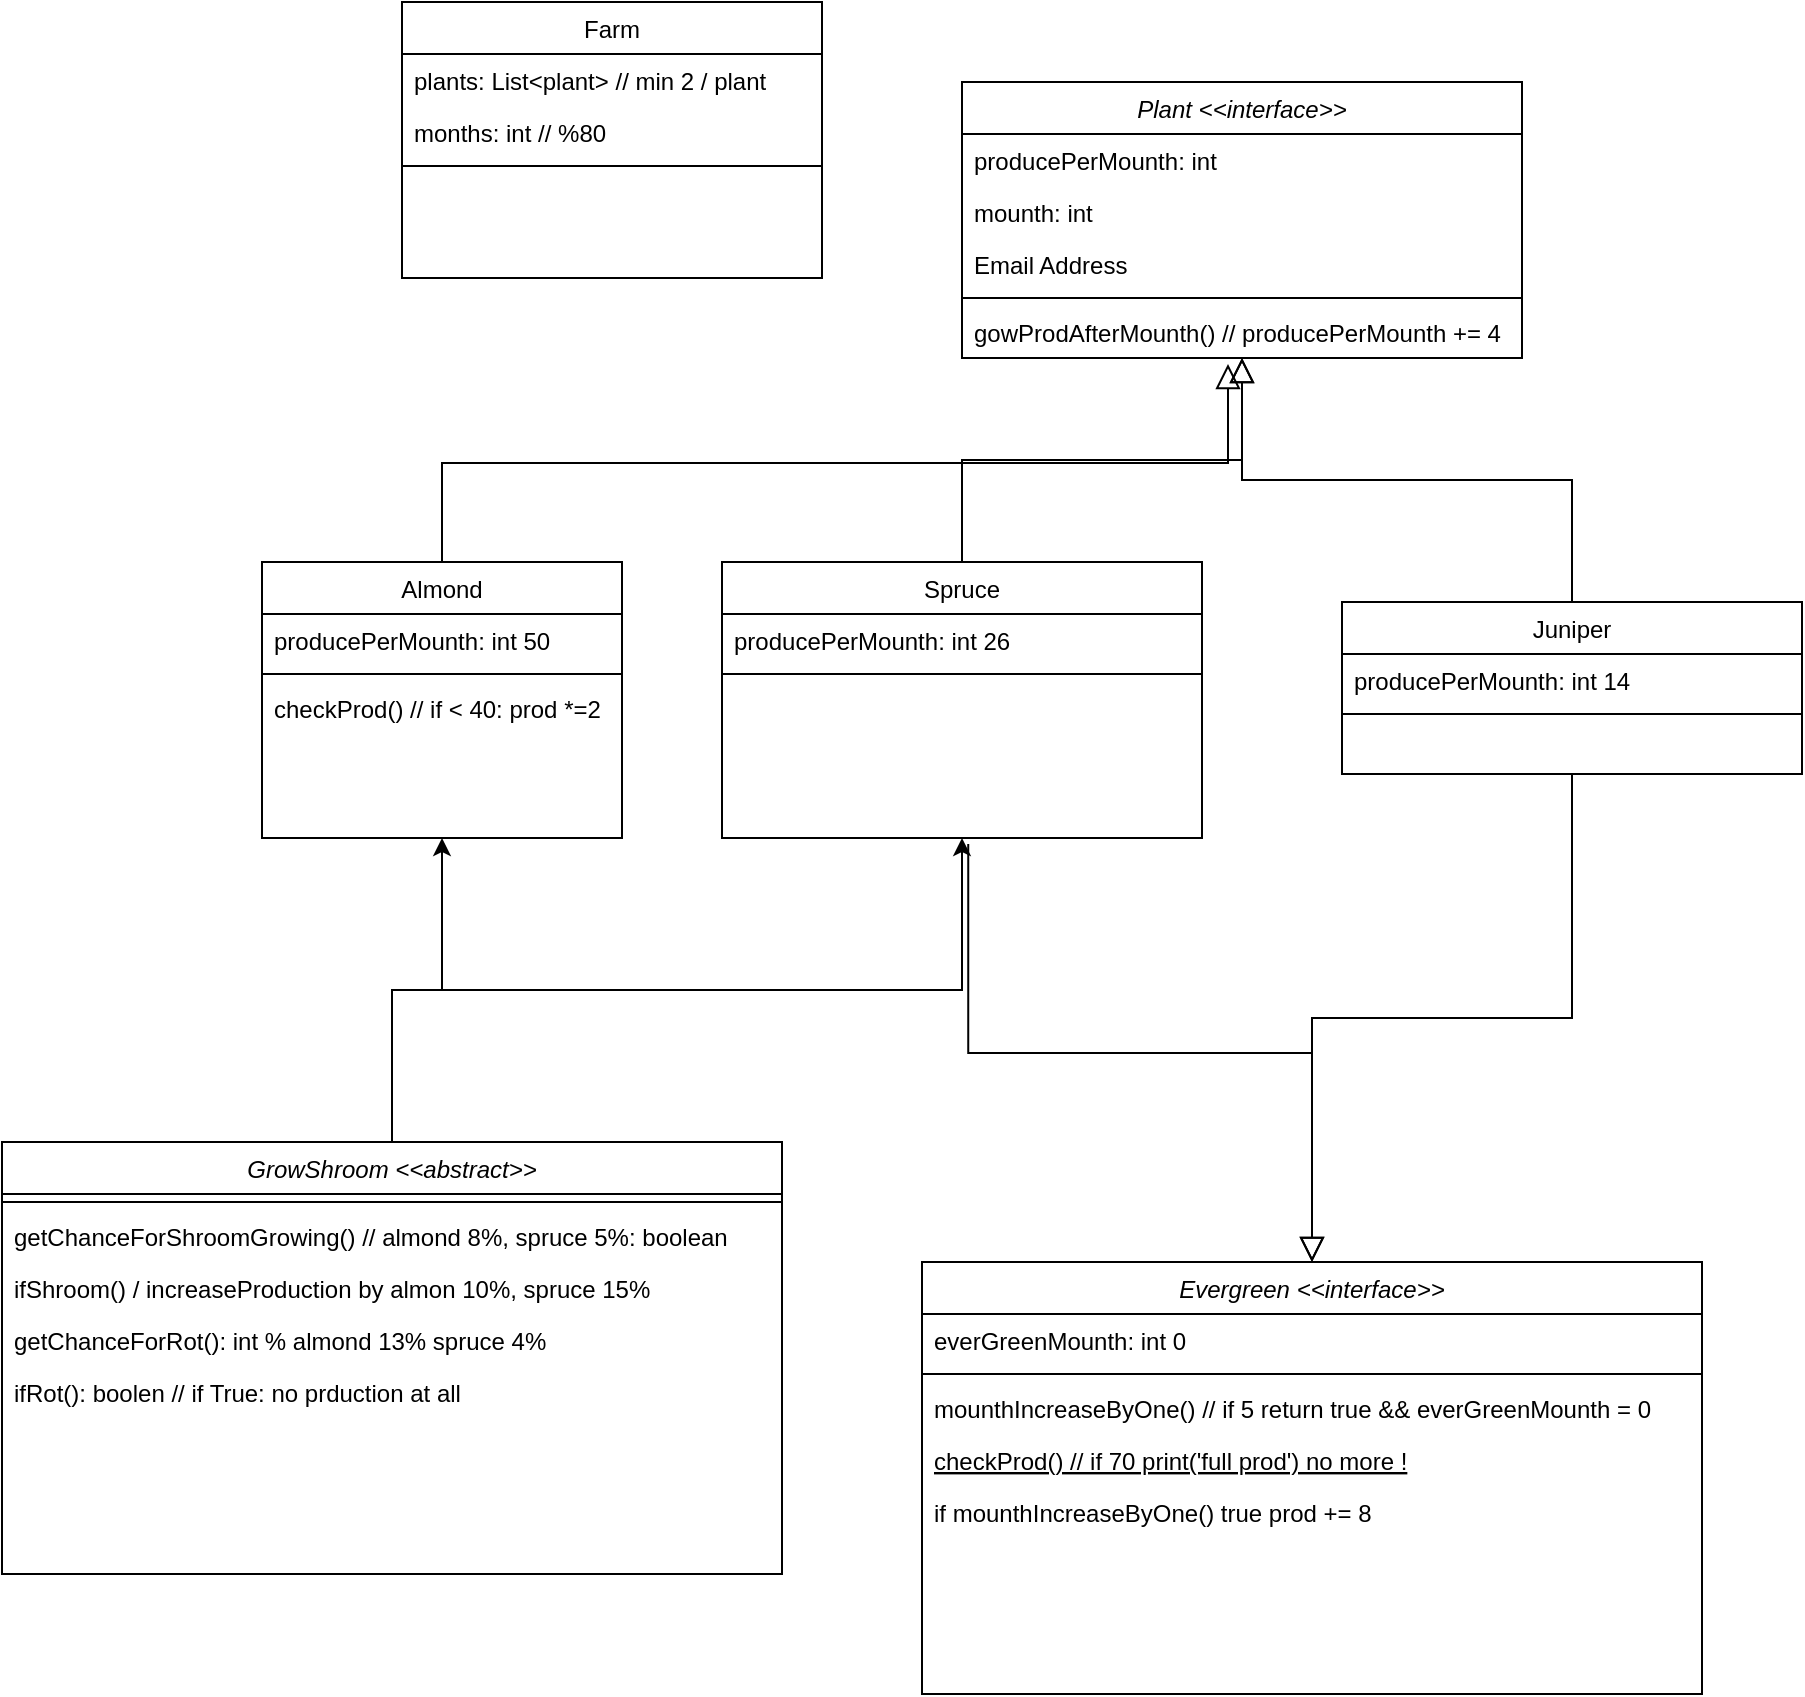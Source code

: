 <mxfile version="13.9.2" type="device"><diagram id="C5RBs43oDa-KdzZeNtuy" name="Page-1"><mxGraphModel dx="1967" dy="623" grid="1" gridSize="10" guides="1" tooltips="1" connect="1" arrows="1" fold="1" page="1" pageScale="1" pageWidth="827" pageHeight="1169" math="0" shadow="0"><root><mxCell id="WIyWlLk6GJQsqaUBKTNV-0"/><mxCell id="WIyWlLk6GJQsqaUBKTNV-1" parent="WIyWlLk6GJQsqaUBKTNV-0"/><mxCell id="zkfFHV4jXpPFQw0GAbJ--0" value="Plant &lt;&lt;interface&gt;&gt;" style="swimlane;fontStyle=2;align=center;verticalAlign=top;childLayout=stackLayout;horizontal=1;startSize=26;horizontalStack=0;resizeParent=1;resizeLast=0;collapsible=1;marginBottom=0;rounded=0;shadow=0;strokeWidth=1;" parent="WIyWlLk6GJQsqaUBKTNV-1" vertex="1"><mxGeometry x="250" y="120" width="280" height="138" as="geometry"><mxRectangle x="230" y="140" width="160" height="26" as="alternateBounds"/></mxGeometry></mxCell><mxCell id="zkfFHV4jXpPFQw0GAbJ--1" value="producePerMounth: int" style="text;align=left;verticalAlign=top;spacingLeft=4;spacingRight=4;overflow=hidden;rotatable=0;points=[[0,0.5],[1,0.5]];portConstraint=eastwest;" parent="zkfFHV4jXpPFQw0GAbJ--0" vertex="1"><mxGeometry y="26" width="280" height="26" as="geometry"/></mxCell><mxCell id="zkfFHV4jXpPFQw0GAbJ--2" value="mounth: int" style="text;align=left;verticalAlign=top;spacingLeft=4;spacingRight=4;overflow=hidden;rotatable=0;points=[[0,0.5],[1,0.5]];portConstraint=eastwest;rounded=0;shadow=0;html=0;" parent="zkfFHV4jXpPFQw0GAbJ--0" vertex="1"><mxGeometry y="52" width="280" height="26" as="geometry"/></mxCell><mxCell id="zkfFHV4jXpPFQw0GAbJ--3" value="Email Address" style="text;align=left;verticalAlign=top;spacingLeft=4;spacingRight=4;overflow=hidden;rotatable=0;points=[[0,0.5],[1,0.5]];portConstraint=eastwest;rounded=0;shadow=0;html=0;" parent="zkfFHV4jXpPFQw0GAbJ--0" vertex="1"><mxGeometry y="78" width="280" height="26" as="geometry"/></mxCell><mxCell id="zkfFHV4jXpPFQw0GAbJ--4" value="" style="line;html=1;strokeWidth=1;align=left;verticalAlign=middle;spacingTop=-1;spacingLeft=3;spacingRight=3;rotatable=0;labelPosition=right;points=[];portConstraint=eastwest;" parent="zkfFHV4jXpPFQw0GAbJ--0" vertex="1"><mxGeometry y="104" width="280" height="8" as="geometry"/></mxCell><mxCell id="zkfFHV4jXpPFQw0GAbJ--5" value="gowProdAfterMounth() // producePerMounth += 4" style="text;align=left;verticalAlign=top;spacingLeft=4;spacingRight=4;overflow=hidden;rotatable=0;points=[[0,0.5],[1,0.5]];portConstraint=eastwest;" parent="zkfFHV4jXpPFQw0GAbJ--0" vertex="1"><mxGeometry y="112" width="280" height="26" as="geometry"/></mxCell><mxCell id="zkfFHV4jXpPFQw0GAbJ--6" value="Spruce" style="swimlane;fontStyle=0;align=center;verticalAlign=top;childLayout=stackLayout;horizontal=1;startSize=26;horizontalStack=0;resizeParent=1;resizeLast=0;collapsible=1;marginBottom=0;rounded=0;shadow=0;strokeWidth=1;" parent="WIyWlLk6GJQsqaUBKTNV-1" vertex="1"><mxGeometry x="130" y="360" width="240" height="138" as="geometry"><mxRectangle x="130" y="380" width="160" height="26" as="alternateBounds"/></mxGeometry></mxCell><mxCell id="zkfFHV4jXpPFQw0GAbJ--7" value="producePerMounth: int 26" style="text;align=left;verticalAlign=top;spacingLeft=4;spacingRight=4;overflow=hidden;rotatable=0;points=[[0,0.5],[1,0.5]];portConstraint=eastwest;" parent="zkfFHV4jXpPFQw0GAbJ--6" vertex="1"><mxGeometry y="26" width="240" height="26" as="geometry"/></mxCell><mxCell id="zkfFHV4jXpPFQw0GAbJ--9" value="" style="line;html=1;strokeWidth=1;align=left;verticalAlign=middle;spacingTop=-1;spacingLeft=3;spacingRight=3;rotatable=0;labelPosition=right;points=[];portConstraint=eastwest;" parent="zkfFHV4jXpPFQw0GAbJ--6" vertex="1"><mxGeometry y="52" width="240" height="8" as="geometry"/></mxCell><mxCell id="zkfFHV4jXpPFQw0GAbJ--12" value="" style="endArrow=block;endSize=10;endFill=0;shadow=0;strokeWidth=1;rounded=0;edgeStyle=elbowEdgeStyle;elbow=vertical;" parent="WIyWlLk6GJQsqaUBKTNV-1" source="zkfFHV4jXpPFQw0GAbJ--6" target="zkfFHV4jXpPFQw0GAbJ--0" edge="1"><mxGeometry width="160" relative="1" as="geometry"><mxPoint x="200" y="203" as="sourcePoint"/><mxPoint x="200" y="203" as="targetPoint"/></mxGeometry></mxCell><mxCell id="zkfFHV4jXpPFQw0GAbJ--13" value="Juniper" style="swimlane;fontStyle=0;align=center;verticalAlign=top;childLayout=stackLayout;horizontal=1;startSize=26;horizontalStack=0;resizeParent=1;resizeLast=0;collapsible=1;marginBottom=0;rounded=0;shadow=0;strokeWidth=1;" parent="WIyWlLk6GJQsqaUBKTNV-1" vertex="1"><mxGeometry x="440" y="380" width="230" height="86" as="geometry"><mxRectangle x="340" y="380" width="170" height="26" as="alternateBounds"/></mxGeometry></mxCell><mxCell id="zkfFHV4jXpPFQw0GAbJ--14" value="producePerMounth: int 14" style="text;align=left;verticalAlign=top;spacingLeft=4;spacingRight=4;overflow=hidden;rotatable=0;points=[[0,0.5],[1,0.5]];portConstraint=eastwest;" parent="zkfFHV4jXpPFQw0GAbJ--13" vertex="1"><mxGeometry y="26" width="230" height="26" as="geometry"/></mxCell><mxCell id="zkfFHV4jXpPFQw0GAbJ--15" value="" style="line;html=1;strokeWidth=1;align=left;verticalAlign=middle;spacingTop=-1;spacingLeft=3;spacingRight=3;rotatable=0;labelPosition=right;points=[];portConstraint=eastwest;" parent="zkfFHV4jXpPFQw0GAbJ--13" vertex="1"><mxGeometry y="52" width="230" height="8" as="geometry"/></mxCell><mxCell id="zkfFHV4jXpPFQw0GAbJ--16" value="" style="endArrow=block;endSize=10;endFill=0;shadow=0;strokeWidth=1;rounded=0;edgeStyle=elbowEdgeStyle;elbow=vertical;" parent="WIyWlLk6GJQsqaUBKTNV-1" source="zkfFHV4jXpPFQw0GAbJ--13" target="zkfFHV4jXpPFQw0GAbJ--0" edge="1"><mxGeometry width="160" relative="1" as="geometry"><mxPoint x="210" y="373" as="sourcePoint"/><mxPoint x="310" y="271" as="targetPoint"/></mxGeometry></mxCell><mxCell id="nt-5Gc8fEkKx5q7nC71j-0" value="Farm" style="swimlane;fontStyle=0;align=center;verticalAlign=top;childLayout=stackLayout;horizontal=1;startSize=26;horizontalStack=0;resizeParent=1;resizeLast=0;collapsible=1;marginBottom=0;rounded=0;shadow=0;strokeWidth=1;" vertex="1" parent="WIyWlLk6GJQsqaUBKTNV-1"><mxGeometry x="-30" y="80" width="210" height="138" as="geometry"><mxRectangle x="230" y="140" width="160" height="26" as="alternateBounds"/></mxGeometry></mxCell><mxCell id="nt-5Gc8fEkKx5q7nC71j-1" value="plants: List&lt;plant&gt; // min 2 / plant" style="text;align=left;verticalAlign=top;spacingLeft=4;spacingRight=4;overflow=hidden;rotatable=0;points=[[0,0.5],[1,0.5]];portConstraint=eastwest;" vertex="1" parent="nt-5Gc8fEkKx5q7nC71j-0"><mxGeometry y="26" width="210" height="26" as="geometry"/></mxCell><mxCell id="nt-5Gc8fEkKx5q7nC71j-42" value="months: int // %80" style="text;align=left;verticalAlign=top;spacingLeft=4;spacingRight=4;overflow=hidden;rotatable=0;points=[[0,0.5],[1,0.5]];portConstraint=eastwest;" vertex="1" parent="nt-5Gc8fEkKx5q7nC71j-0"><mxGeometry y="52" width="210" height="26" as="geometry"/></mxCell><mxCell id="nt-5Gc8fEkKx5q7nC71j-4" value="" style="line;html=1;strokeWidth=1;align=left;verticalAlign=middle;spacingTop=-1;spacingLeft=3;spacingRight=3;rotatable=0;labelPosition=right;points=[];portConstraint=eastwest;" vertex="1" parent="nt-5Gc8fEkKx5q7nC71j-0"><mxGeometry y="78" width="210" height="8" as="geometry"/></mxCell><mxCell id="nt-5Gc8fEkKx5q7nC71j-6" value="Almond" style="swimlane;fontStyle=0;align=center;verticalAlign=top;childLayout=stackLayout;horizontal=1;startSize=26;horizontalStack=0;resizeParent=1;resizeLast=0;collapsible=1;marginBottom=0;rounded=0;shadow=0;strokeWidth=1;" vertex="1" parent="WIyWlLk6GJQsqaUBKTNV-1"><mxGeometry x="-100" y="360" width="180" height="138" as="geometry"><mxRectangle x="130" y="380" width="160" height="26" as="alternateBounds"/></mxGeometry></mxCell><mxCell id="nt-5Gc8fEkKx5q7nC71j-7" value="producePerMounth: int 50" style="text;align=left;verticalAlign=top;spacingLeft=4;spacingRight=4;overflow=hidden;rotatable=0;points=[[0,0.5],[1,0.5]];portConstraint=eastwest;" vertex="1" parent="nt-5Gc8fEkKx5q7nC71j-6"><mxGeometry y="26" width="180" height="26" as="geometry"/></mxCell><mxCell id="nt-5Gc8fEkKx5q7nC71j-9" value="" style="line;html=1;strokeWidth=1;align=left;verticalAlign=middle;spacingTop=-1;spacingLeft=3;spacingRight=3;rotatable=0;labelPosition=right;points=[];portConstraint=eastwest;" vertex="1" parent="nt-5Gc8fEkKx5q7nC71j-6"><mxGeometry y="52" width="180" height="8" as="geometry"/></mxCell><mxCell id="nt-5Gc8fEkKx5q7nC71j-31" value="checkProd() // if &lt; 40: prod *=2" style="text;align=left;verticalAlign=top;spacingLeft=4;spacingRight=4;overflow=hidden;rotatable=0;points=[[0,0.5],[1,0.5]];portConstraint=eastwest;" vertex="1" parent="nt-5Gc8fEkKx5q7nC71j-6"><mxGeometry y="60" width="180" height="26" as="geometry"/></mxCell><mxCell id="nt-5Gc8fEkKx5q7nC71j-12" value="" style="endArrow=block;endSize=10;endFill=0;shadow=0;strokeWidth=1;rounded=0;edgeStyle=elbowEdgeStyle;elbow=vertical;entryX=0.475;entryY=1.115;entryDx=0;entryDy=0;entryPerimeter=0;" edge="1" parent="WIyWlLk6GJQsqaUBKTNV-1" source="nt-5Gc8fEkKx5q7nC71j-6" target="zkfFHV4jXpPFQw0GAbJ--5"><mxGeometry width="160" relative="1" as="geometry"><mxPoint x="210" y="370" as="sourcePoint"/><mxPoint x="310" y="268" as="targetPoint"/></mxGeometry></mxCell><mxCell id="nt-5Gc8fEkKx5q7nC71j-13" value="Evergreen &lt;&lt;interface&gt;&gt;" style="swimlane;fontStyle=2;align=center;verticalAlign=top;childLayout=stackLayout;horizontal=1;startSize=26;horizontalStack=0;resizeParent=1;resizeLast=0;collapsible=1;marginBottom=0;rounded=0;shadow=0;strokeWidth=1;" vertex="1" parent="WIyWlLk6GJQsqaUBKTNV-1"><mxGeometry x="230" y="710" width="390" height="216" as="geometry"><mxRectangle x="550" y="140" width="160" height="26" as="alternateBounds"/></mxGeometry></mxCell><mxCell id="nt-5Gc8fEkKx5q7nC71j-14" value="everGreenMounth: int 0" style="text;align=left;verticalAlign=top;spacingLeft=4;spacingRight=4;overflow=hidden;rotatable=0;points=[[0,0.5],[1,0.5]];portConstraint=eastwest;" vertex="1" parent="nt-5Gc8fEkKx5q7nC71j-13"><mxGeometry y="26" width="390" height="26" as="geometry"/></mxCell><mxCell id="nt-5Gc8fEkKx5q7nC71j-19" value="" style="line;html=1;strokeWidth=1;align=left;verticalAlign=middle;spacingTop=-1;spacingLeft=3;spacingRight=3;rotatable=0;labelPosition=right;points=[];portConstraint=eastwest;" vertex="1" parent="nt-5Gc8fEkKx5q7nC71j-13"><mxGeometry y="52" width="390" height="8" as="geometry"/></mxCell><mxCell id="nt-5Gc8fEkKx5q7nC71j-20" value="mounthIncreaseByOne() // if 5 return true &amp;&amp; everGreenMounth = 0&#10;" style="text;align=left;verticalAlign=top;spacingLeft=4;spacingRight=4;overflow=hidden;rotatable=0;points=[[0,0.5],[1,0.5]];portConstraint=eastwest;" vertex="1" parent="nt-5Gc8fEkKx5q7nC71j-13"><mxGeometry y="60" width="390" height="26" as="geometry"/></mxCell><mxCell id="nt-5Gc8fEkKx5q7nC71j-30" value="checkProd() // if 70 print('full prod') no more !" style="text;align=left;verticalAlign=top;spacingLeft=4;spacingRight=4;overflow=hidden;rotatable=0;points=[[0,0.5],[1,0.5]];portConstraint=eastwest;fontStyle=4" vertex="1" parent="nt-5Gc8fEkKx5q7nC71j-13"><mxGeometry y="86" width="390" height="26" as="geometry"/></mxCell><mxCell id="nt-5Gc8fEkKx5q7nC71j-29" value="if mounthIncreaseByOne() true prod += 8" style="text;align=left;verticalAlign=top;spacingLeft=4;spacingRight=4;overflow=hidden;rotatable=0;points=[[0,0.5],[1,0.5]];portConstraint=eastwest;" vertex="1" parent="nt-5Gc8fEkKx5q7nC71j-13"><mxGeometry y="112" width="390" height="26" as="geometry"/></mxCell><mxCell id="nt-5Gc8fEkKx5q7nC71j-22" value="" style="endArrow=block;endSize=10;endFill=0;shadow=0;strokeWidth=1;rounded=0;edgeStyle=elbowEdgeStyle;elbow=vertical;exitX=0.5;exitY=1;exitDx=0;exitDy=0;" edge="1" parent="WIyWlLk6GJQsqaUBKTNV-1" source="zkfFHV4jXpPFQw0GAbJ--13" target="nt-5Gc8fEkKx5q7nC71j-13"><mxGeometry width="160" relative="1" as="geometry"><mxPoint x="400" y="430" as="sourcePoint"/><mxPoint x="410" y="660" as="targetPoint"/></mxGeometry></mxCell><mxCell id="nt-5Gc8fEkKx5q7nC71j-23" value="" style="endArrow=block;endSize=10;endFill=0;shadow=0;strokeWidth=1;rounded=0;edgeStyle=elbowEdgeStyle;elbow=vertical;entryX=0.5;entryY=0;entryDx=0;entryDy=0;exitX=0.513;exitY=1.115;exitDx=0;exitDy=0;exitPerimeter=0;" edge="1" parent="WIyWlLk6GJQsqaUBKTNV-1" target="nt-5Gc8fEkKx5q7nC71j-13"><mxGeometry width="160" relative="1" as="geometry"><mxPoint x="253.12" y="500.99" as="sourcePoint"/><mxPoint x="393" y="280.99" as="targetPoint"/></mxGeometry></mxCell><mxCell id="nt-5Gc8fEkKx5q7nC71j-43" style="edgeStyle=orthogonalEdgeStyle;rounded=0;orthogonalLoop=1;jettySize=auto;html=1;entryX=0.5;entryY=1;entryDx=0;entryDy=0;" edge="1" parent="WIyWlLk6GJQsqaUBKTNV-1" source="nt-5Gc8fEkKx5q7nC71j-32" target="nt-5Gc8fEkKx5q7nC71j-6"><mxGeometry relative="1" as="geometry"/></mxCell><mxCell id="nt-5Gc8fEkKx5q7nC71j-44" style="edgeStyle=orthogonalEdgeStyle;rounded=0;orthogonalLoop=1;jettySize=auto;html=1;entryX=0.5;entryY=1;entryDx=0;entryDy=0;" edge="1" parent="WIyWlLk6GJQsqaUBKTNV-1" source="nt-5Gc8fEkKx5q7nC71j-32" target="zkfFHV4jXpPFQw0GAbJ--6"><mxGeometry relative="1" as="geometry"/></mxCell><mxCell id="nt-5Gc8fEkKx5q7nC71j-32" value="GrowShroom &lt;&lt;abstract&gt;&gt;" style="swimlane;fontStyle=2;align=center;verticalAlign=top;childLayout=stackLayout;horizontal=1;startSize=26;horizontalStack=0;resizeParent=1;resizeLast=0;collapsible=1;marginBottom=0;rounded=0;shadow=0;strokeWidth=1;" vertex="1" parent="WIyWlLk6GJQsqaUBKTNV-1"><mxGeometry x="-230" y="650" width="390" height="216" as="geometry"><mxRectangle x="550" y="140" width="160" height="26" as="alternateBounds"/></mxGeometry></mxCell><mxCell id="nt-5Gc8fEkKx5q7nC71j-34" value="" style="line;html=1;strokeWidth=1;align=left;verticalAlign=middle;spacingTop=-1;spacingLeft=3;spacingRight=3;rotatable=0;labelPosition=right;points=[];portConstraint=eastwest;" vertex="1" parent="nt-5Gc8fEkKx5q7nC71j-32"><mxGeometry y="26" width="390" height="8" as="geometry"/></mxCell><mxCell id="nt-5Gc8fEkKx5q7nC71j-35" value="getChanceForShroomGrowing() // almond 8%, spruce 5%: boolean" style="text;align=left;verticalAlign=top;spacingLeft=4;spacingRight=4;overflow=hidden;rotatable=0;points=[[0,0.5],[1,0.5]];portConstraint=eastwest;" vertex="1" parent="nt-5Gc8fEkKx5q7nC71j-32"><mxGeometry y="34" width="390" height="26" as="geometry"/></mxCell><mxCell id="nt-5Gc8fEkKx5q7nC71j-38" value="ifShroom() / increaseProduction by almon 10%, spruce 15%" style="text;align=left;verticalAlign=top;spacingLeft=4;spacingRight=4;overflow=hidden;rotatable=0;points=[[0,0.5],[1,0.5]];portConstraint=eastwest;" vertex="1" parent="nt-5Gc8fEkKx5q7nC71j-32"><mxGeometry y="60" width="390" height="26" as="geometry"/></mxCell><mxCell id="nt-5Gc8fEkKx5q7nC71j-39" value="getChanceForRot(): int % almond 13% spruce 4%" style="text;align=left;verticalAlign=top;spacingLeft=4;spacingRight=4;overflow=hidden;rotatable=0;points=[[0,0.5],[1,0.5]];portConstraint=eastwest;" vertex="1" parent="nt-5Gc8fEkKx5q7nC71j-32"><mxGeometry y="86" width="390" height="26" as="geometry"/></mxCell><mxCell id="nt-5Gc8fEkKx5q7nC71j-41" value="ifRot(): boolen // if True: no prduction at all" style="text;align=left;verticalAlign=top;spacingLeft=4;spacingRight=4;overflow=hidden;rotatable=0;points=[[0,0.5],[1,0.5]];portConstraint=eastwest;" vertex="1" parent="nt-5Gc8fEkKx5q7nC71j-32"><mxGeometry y="112" width="390" height="26" as="geometry"/></mxCell></root></mxGraphModel></diagram></mxfile>